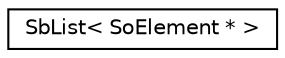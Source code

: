 digraph "Graphical Class Hierarchy"
{
 // LATEX_PDF_SIZE
  edge [fontname="Helvetica",fontsize="10",labelfontname="Helvetica",labelfontsize="10"];
  node [fontname="Helvetica",fontsize="10",shape=record];
  rankdir="LR";
  Node0 [label="SbList\< SoElement * \>",height=0.2,width=0.4,color="black", fillcolor="white", style="filled",URL="$classSbList.html",tooltip=" "];
}
